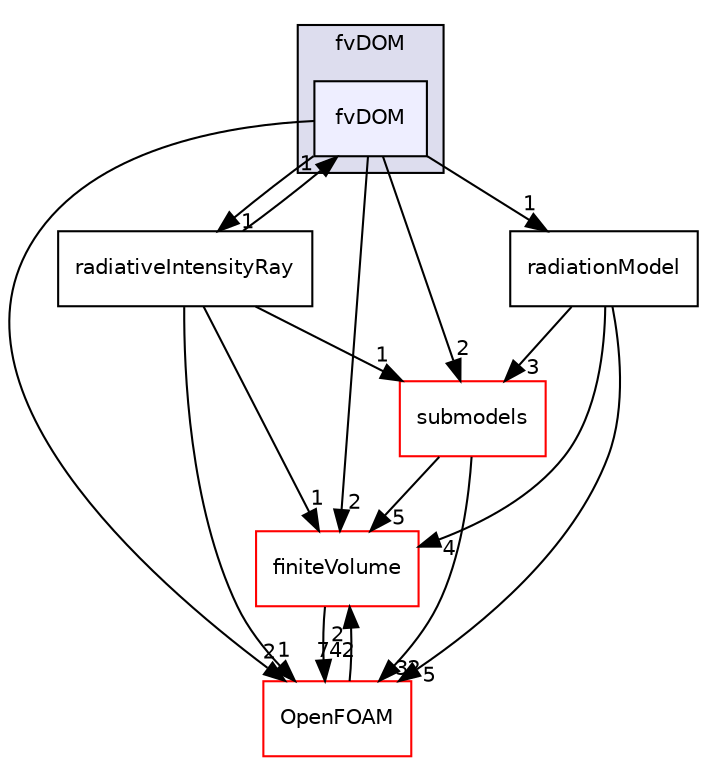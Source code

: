 digraph "src/thermophysicalModels/radiation/radiationModels/fvDOM/fvDOM" {
  bgcolor=transparent;
  compound=true
  node [ fontsize="10", fontname="Helvetica"];
  edge [ labelfontsize="10", labelfontname="Helvetica"];
  subgraph clusterdir_b92445ca4ace0494f0a29c642d097f79 {
    graph [ bgcolor="#ddddee", pencolor="black", label="fvDOM" fontname="Helvetica", fontsize="10", URL="dir_b92445ca4ace0494f0a29c642d097f79.html"]
  dir_526a12fd83dedfe84892f52dc78ce069 [shape=box, label="fvDOM", style="filled", fillcolor="#eeeeff", pencolor="black", URL="dir_526a12fd83dedfe84892f52dc78ce069.html"];
  }
  dir_9bd15774b555cf7259a6fa18f99fe99b [shape=box label="finiteVolume" color="red" URL="dir_9bd15774b555cf7259a6fa18f99fe99b.html"];
  dir_da8c0e985838931a3604e286eeea288d [shape=box label="radiationModel" URL="dir_da8c0e985838931a3604e286eeea288d.html"];
  dir_de9b87de856d2193693ff0c8101ec21a [shape=box label="radiativeIntensityRay" URL="dir_de9b87de856d2193693ff0c8101ec21a.html"];
  dir_e8719ccd60760366888bb431a21ef811 [shape=box label="submodels" color="red" URL="dir_e8719ccd60760366888bb431a21ef811.html"];
  dir_c5473ff19b20e6ec4dfe5c310b3778a8 [shape=box label="OpenFOAM" color="red" URL="dir_c5473ff19b20e6ec4dfe5c310b3778a8.html"];
  dir_9bd15774b555cf7259a6fa18f99fe99b->dir_c5473ff19b20e6ec4dfe5c310b3778a8 [headlabel="742", labeldistance=1.5 headhref="dir_000894_001892.html"];
  dir_da8c0e985838931a3604e286eeea288d->dir_9bd15774b555cf7259a6fa18f99fe99b [headlabel="4", labeldistance=1.5 headhref="dir_002807_000894.html"];
  dir_da8c0e985838931a3604e286eeea288d->dir_e8719ccd60760366888bb431a21ef811 [headlabel="3", labeldistance=1.5 headhref="dir_002807_002809.html"];
  dir_da8c0e985838931a3604e286eeea288d->dir_c5473ff19b20e6ec4dfe5c310b3778a8 [headlabel="5", labeldistance=1.5 headhref="dir_002807_001892.html"];
  dir_de9b87de856d2193693ff0c8101ec21a->dir_9bd15774b555cf7259a6fa18f99fe99b [headlabel="1", labeldistance=1.5 headhref="dir_002804_000894.html"];
  dir_de9b87de856d2193693ff0c8101ec21a->dir_e8719ccd60760366888bb431a21ef811 [headlabel="1", labeldistance=1.5 headhref="dir_002804_002809.html"];
  dir_de9b87de856d2193693ff0c8101ec21a->dir_c5473ff19b20e6ec4dfe5c310b3778a8 [headlabel="1", labeldistance=1.5 headhref="dir_002804_001892.html"];
  dir_de9b87de856d2193693ff0c8101ec21a->dir_526a12fd83dedfe84892f52dc78ce069 [headlabel="1", labeldistance=1.5 headhref="dir_002804_002803.html"];
  dir_e8719ccd60760366888bb431a21ef811->dir_9bd15774b555cf7259a6fa18f99fe99b [headlabel="5", labeldistance=1.5 headhref="dir_002809_000894.html"];
  dir_e8719ccd60760366888bb431a21ef811->dir_c5473ff19b20e6ec4dfe5c310b3778a8 [headlabel="32", labeldistance=1.5 headhref="dir_002809_001892.html"];
  dir_c5473ff19b20e6ec4dfe5c310b3778a8->dir_9bd15774b555cf7259a6fa18f99fe99b [headlabel="2", labeldistance=1.5 headhref="dir_001892_000894.html"];
  dir_526a12fd83dedfe84892f52dc78ce069->dir_9bd15774b555cf7259a6fa18f99fe99b [headlabel="2", labeldistance=1.5 headhref="dir_002803_000894.html"];
  dir_526a12fd83dedfe84892f52dc78ce069->dir_da8c0e985838931a3604e286eeea288d [headlabel="1", labeldistance=1.5 headhref="dir_002803_002807.html"];
  dir_526a12fd83dedfe84892f52dc78ce069->dir_de9b87de856d2193693ff0c8101ec21a [headlabel="1", labeldistance=1.5 headhref="dir_002803_002804.html"];
  dir_526a12fd83dedfe84892f52dc78ce069->dir_e8719ccd60760366888bb431a21ef811 [headlabel="2", labeldistance=1.5 headhref="dir_002803_002809.html"];
  dir_526a12fd83dedfe84892f52dc78ce069->dir_c5473ff19b20e6ec4dfe5c310b3778a8 [headlabel="2", labeldistance=1.5 headhref="dir_002803_001892.html"];
}
